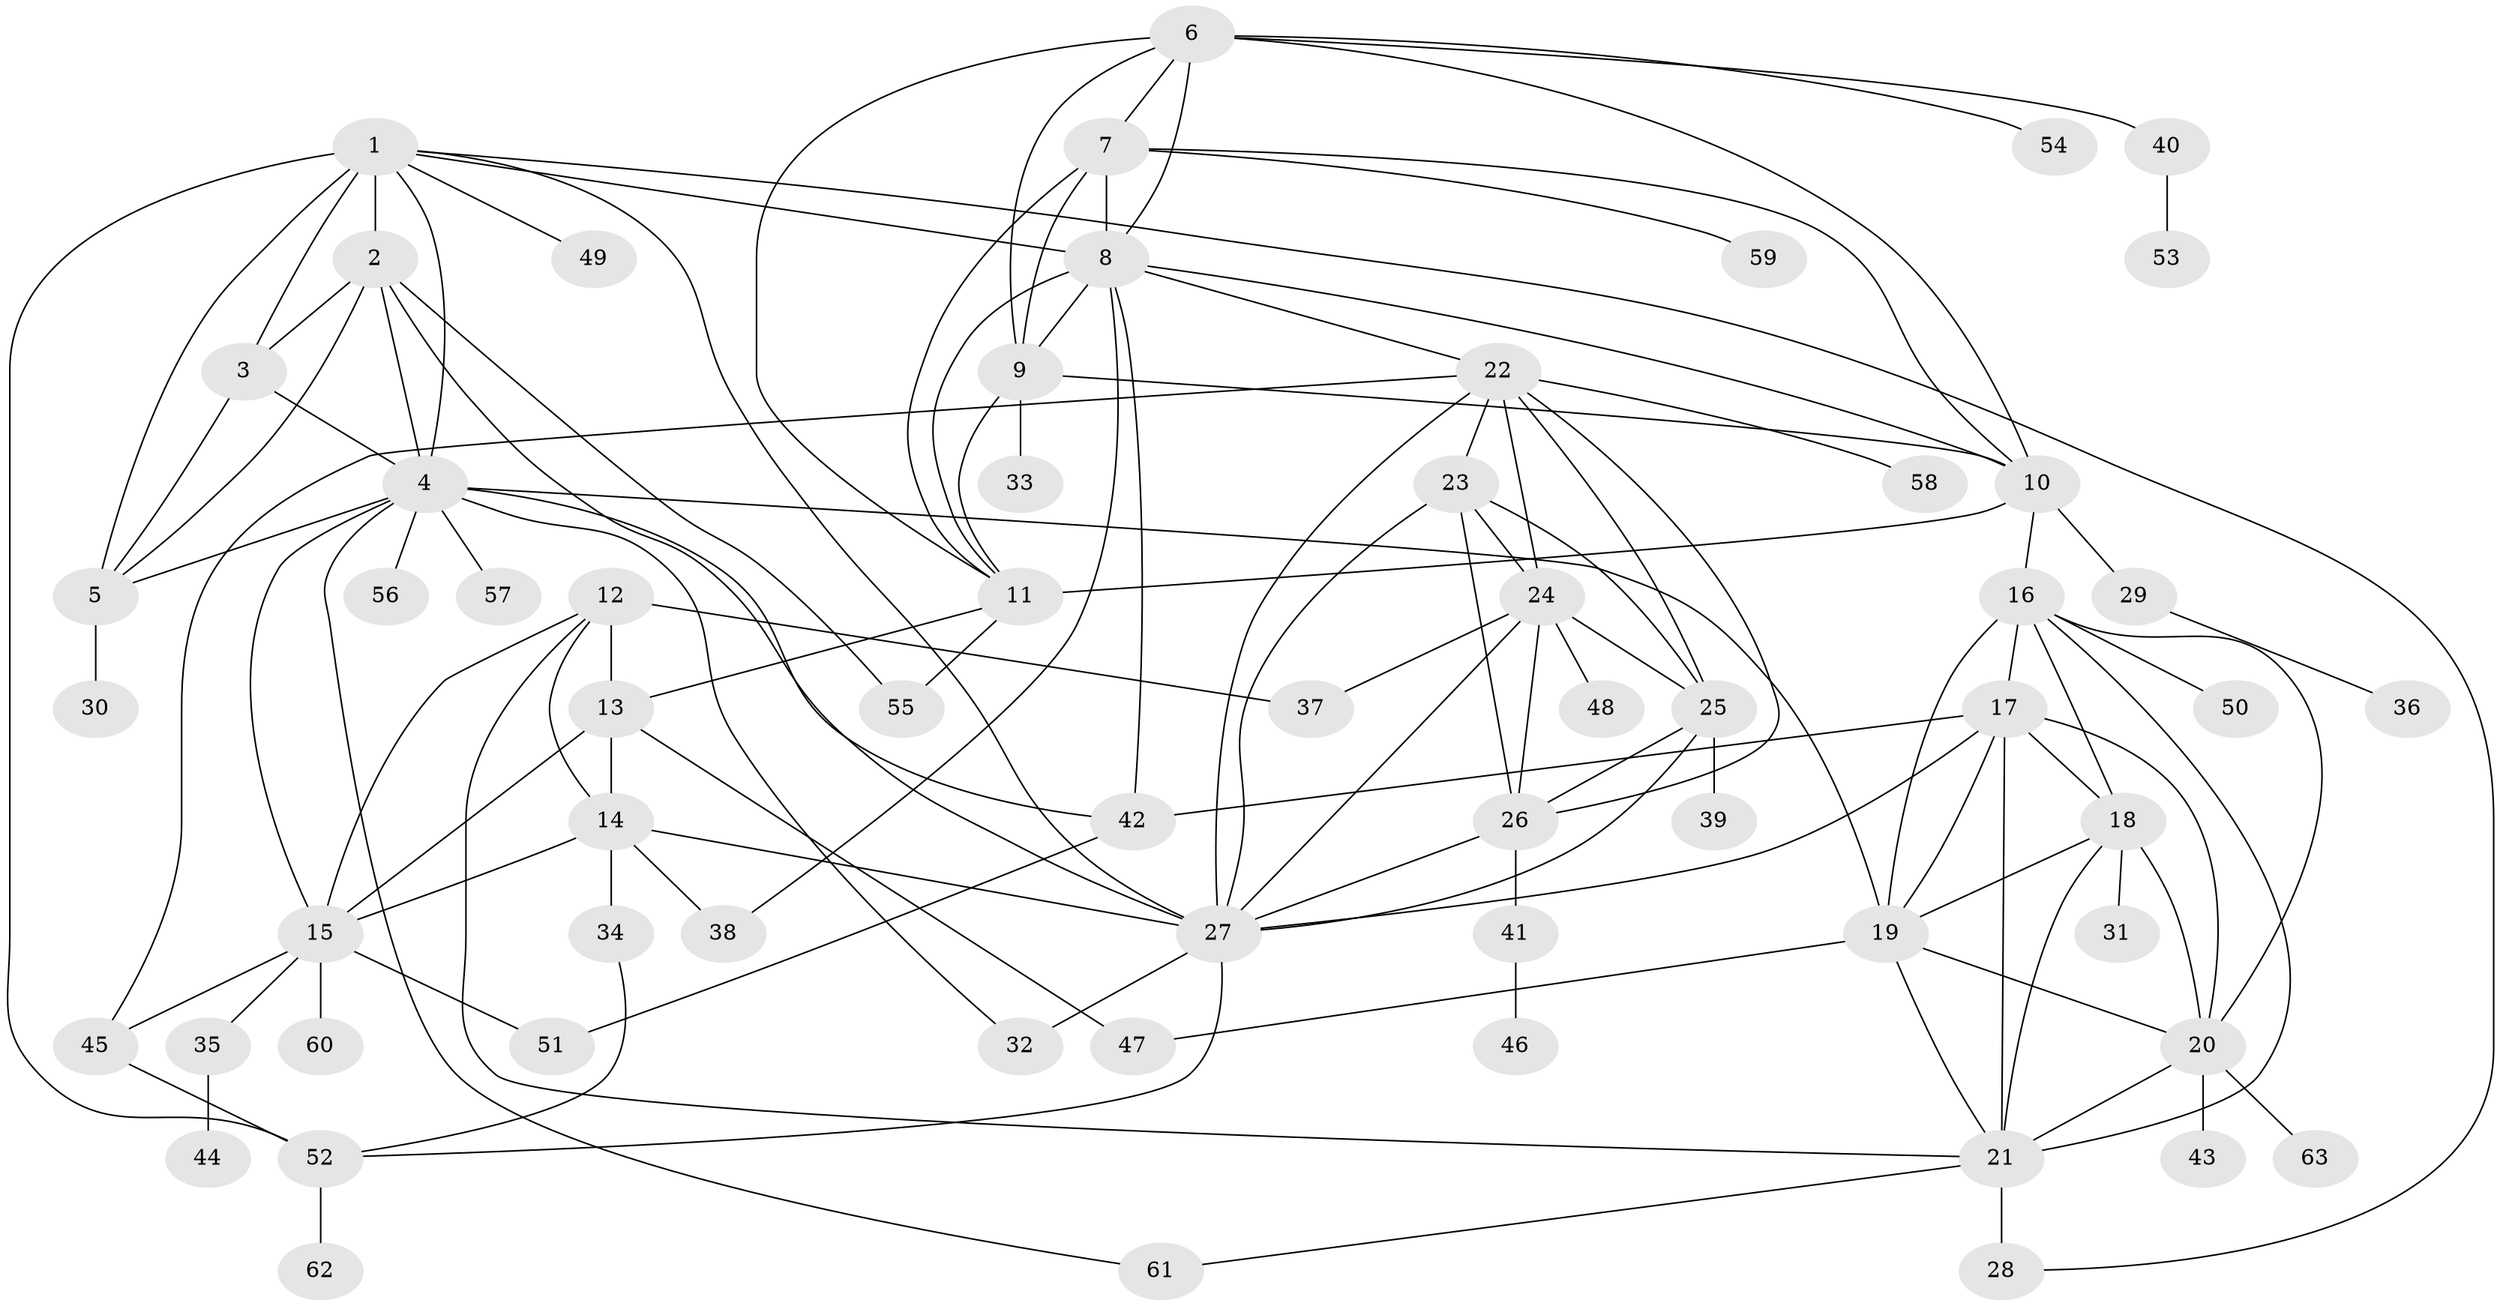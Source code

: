 // original degree distribution, {8: 0.088, 13: 0.024, 6: 0.024, 7: 0.032, 9: 0.032, 11: 0.024, 5: 0.008, 12: 0.008, 1: 0.544, 2: 0.16, 3: 0.04, 4: 0.016}
// Generated by graph-tools (version 1.1) at 2025/37/03/09/25 02:37:46]
// undirected, 63 vertices, 122 edges
graph export_dot {
graph [start="1"]
  node [color=gray90,style=filled];
  1;
  2;
  3;
  4;
  5;
  6;
  7;
  8;
  9;
  10;
  11;
  12;
  13;
  14;
  15;
  16;
  17;
  18;
  19;
  20;
  21;
  22;
  23;
  24;
  25;
  26;
  27;
  28;
  29;
  30;
  31;
  32;
  33;
  34;
  35;
  36;
  37;
  38;
  39;
  40;
  41;
  42;
  43;
  44;
  45;
  46;
  47;
  48;
  49;
  50;
  51;
  52;
  53;
  54;
  55;
  56;
  57;
  58;
  59;
  60;
  61;
  62;
  63;
  1 -- 2 [weight=2.0];
  1 -- 3 [weight=4.0];
  1 -- 4 [weight=2.0];
  1 -- 5 [weight=2.0];
  1 -- 8 [weight=1.0];
  1 -- 27 [weight=1.0];
  1 -- 28 [weight=1.0];
  1 -- 49 [weight=1.0];
  1 -- 52 [weight=1.0];
  2 -- 3 [weight=1.0];
  2 -- 4 [weight=1.0];
  2 -- 5 [weight=1.0];
  2 -- 27 [weight=1.0];
  2 -- 55 [weight=1.0];
  3 -- 4 [weight=1.0];
  3 -- 5 [weight=1.0];
  4 -- 5 [weight=1.0];
  4 -- 15 [weight=1.0];
  4 -- 19 [weight=1.0];
  4 -- 32 [weight=1.0];
  4 -- 42 [weight=1.0];
  4 -- 56 [weight=1.0];
  4 -- 57 [weight=1.0];
  4 -- 61 [weight=1.0];
  5 -- 30 [weight=1.0];
  6 -- 7 [weight=1.0];
  6 -- 8 [weight=1.0];
  6 -- 9 [weight=1.0];
  6 -- 10 [weight=1.0];
  6 -- 11 [weight=1.0];
  6 -- 40 [weight=1.0];
  6 -- 54 [weight=1.0];
  7 -- 8 [weight=1.0];
  7 -- 9 [weight=1.0];
  7 -- 10 [weight=1.0];
  7 -- 11 [weight=1.0];
  7 -- 59 [weight=1.0];
  8 -- 9 [weight=1.0];
  8 -- 10 [weight=1.0];
  8 -- 11 [weight=1.0];
  8 -- 22 [weight=1.0];
  8 -- 38 [weight=4.0];
  8 -- 42 [weight=1.0];
  9 -- 10 [weight=1.0];
  9 -- 11 [weight=1.0];
  9 -- 33 [weight=3.0];
  10 -- 11 [weight=1.0];
  10 -- 16 [weight=1.0];
  10 -- 29 [weight=4.0];
  11 -- 13 [weight=1.0];
  11 -- 55 [weight=1.0];
  12 -- 13 [weight=1.0];
  12 -- 14 [weight=3.0];
  12 -- 15 [weight=1.0];
  12 -- 21 [weight=1.0];
  12 -- 37 [weight=2.0];
  13 -- 14 [weight=3.0];
  13 -- 15 [weight=1.0];
  13 -- 47 [weight=1.0];
  14 -- 15 [weight=3.0];
  14 -- 27 [weight=1.0];
  14 -- 34 [weight=3.0];
  14 -- 38 [weight=1.0];
  15 -- 35 [weight=1.0];
  15 -- 45 [weight=1.0];
  15 -- 51 [weight=1.0];
  15 -- 60 [weight=1.0];
  16 -- 17 [weight=1.0];
  16 -- 18 [weight=1.0];
  16 -- 19 [weight=1.0];
  16 -- 20 [weight=1.0];
  16 -- 21 [weight=1.0];
  16 -- 50 [weight=1.0];
  17 -- 18 [weight=1.0];
  17 -- 19 [weight=1.0];
  17 -- 20 [weight=1.0];
  17 -- 21 [weight=1.0];
  17 -- 27 [weight=1.0];
  17 -- 42 [weight=1.0];
  18 -- 19 [weight=1.0];
  18 -- 20 [weight=1.0];
  18 -- 21 [weight=1.0];
  18 -- 31 [weight=2.0];
  19 -- 20 [weight=1.0];
  19 -- 21 [weight=1.0];
  19 -- 47 [weight=1.0];
  20 -- 21 [weight=1.0];
  20 -- 43 [weight=4.0];
  20 -- 63 [weight=1.0];
  21 -- 28 [weight=4.0];
  21 -- 61 [weight=1.0];
  22 -- 23 [weight=1.0];
  22 -- 24 [weight=1.0];
  22 -- 25 [weight=1.0];
  22 -- 26 [weight=1.0];
  22 -- 27 [weight=1.0];
  22 -- 45 [weight=1.0];
  22 -- 58 [weight=1.0];
  23 -- 24 [weight=1.0];
  23 -- 25 [weight=1.0];
  23 -- 26 [weight=1.0];
  23 -- 27 [weight=1.0];
  24 -- 25 [weight=1.0];
  24 -- 26 [weight=1.0];
  24 -- 27 [weight=1.0];
  24 -- 37 [weight=1.0];
  24 -- 48 [weight=1.0];
  25 -- 26 [weight=1.0];
  25 -- 27 [weight=1.0];
  25 -- 39 [weight=1.0];
  26 -- 27 [weight=1.0];
  26 -- 41 [weight=1.0];
  27 -- 32 [weight=2.0];
  27 -- 52 [weight=1.0];
  29 -- 36 [weight=1.0];
  34 -- 52 [weight=1.0];
  35 -- 44 [weight=1.0];
  40 -- 53 [weight=1.0];
  41 -- 46 [weight=1.0];
  42 -- 51 [weight=1.0];
  45 -- 52 [weight=1.0];
  52 -- 62 [weight=1.0];
}
